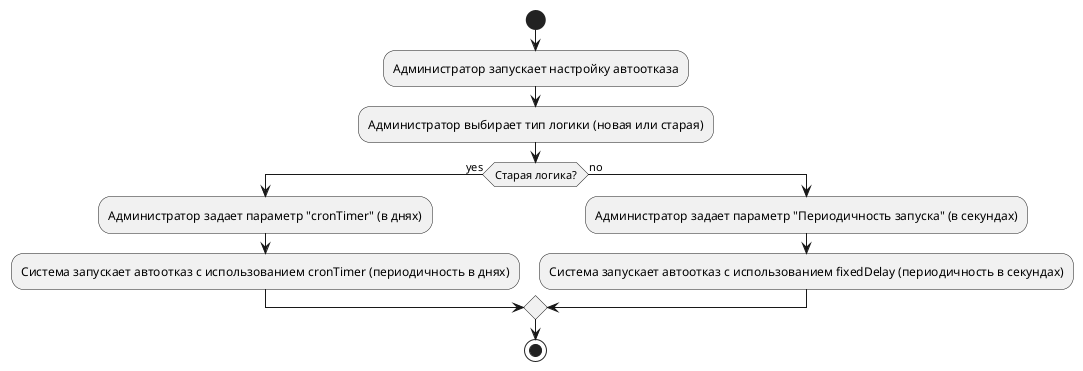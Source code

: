 @startuml
start

:Администратор запускает настройку автоотказа;
:Администратор выбирает тип логики (новая или старая);
if (Старая логика?) then (yes)
  :Администратор задает параметр "cronTimer" (в днях);
  :Система запускает автоотказ с использованием cronTimer (периодичность в днях);
else (no)
  :Администратор задает параметр "Периодичность запуска" (в секундах);
  :Система запускает автоотказ с использованием fixedDelay (периодичность в секундах);
endif

stop
@enduml
